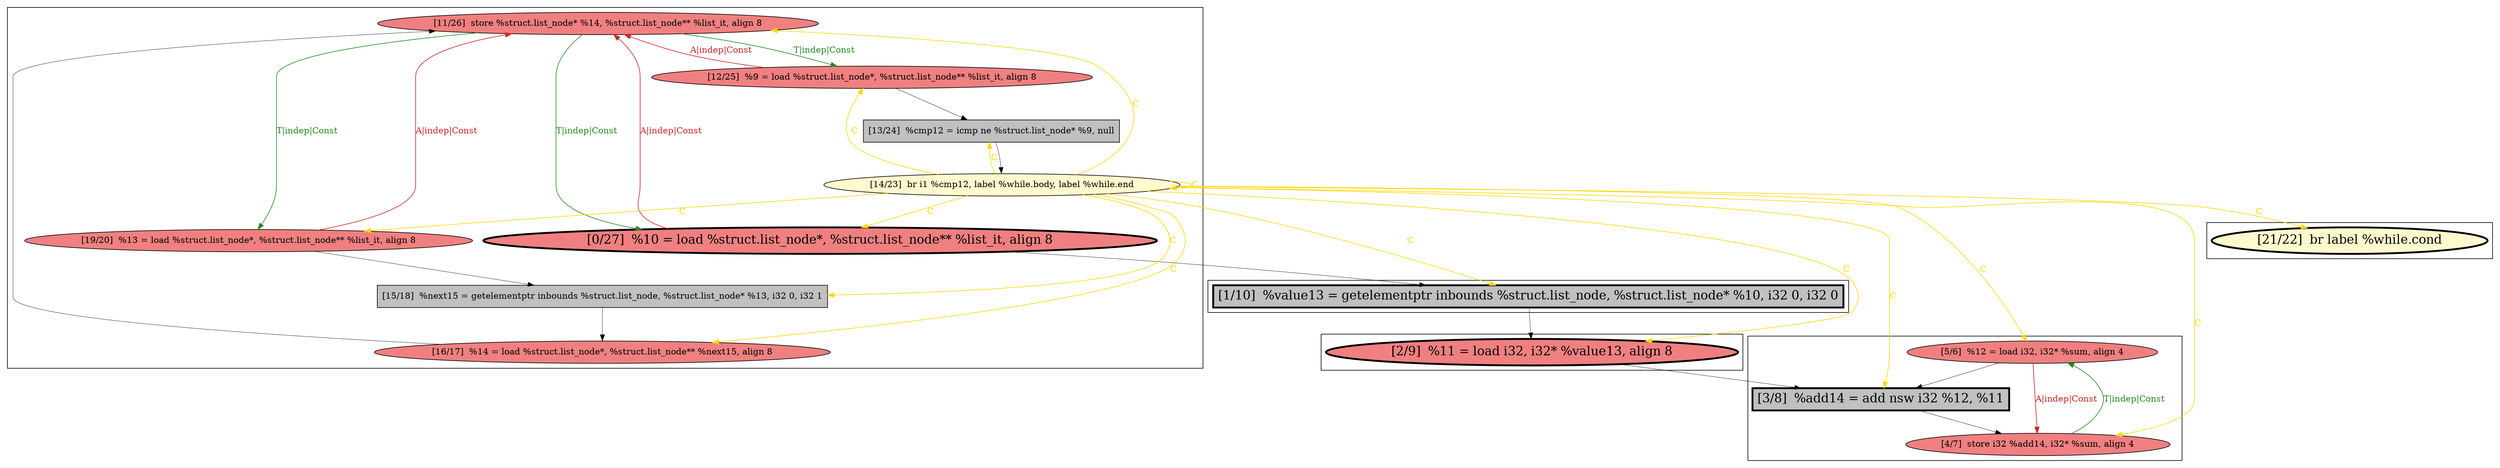 
digraph G {



node842->node837 [style=solid,color=forestgreen,label="T|indep|Const",penwidth=1.0,fontcolor=forestgreen ]
node839->node842 [style=solid,color=firebrick3,label="A|indep|Const",penwidth=1.0,fontcolor=firebrick3 ]
node844->node843 [style=solid,color=black,label="",penwidth=0.5,fontcolor=black ]
node841->node844 [style=solid,color=black,label="",penwidth=0.5,fontcolor=black ]
node840->node842 [style=solid,color=black,label="",penwidth=0.5,fontcolor=black ]
node843->node835 [style=solid,color=gold,label="C",penwidth=1.0,fontcolor=gold ]
node843->node844 [style=solid,color=gold,label="C",penwidth=1.0,fontcolor=gold ]
node836->node835 [style=solid,color=black,label="",penwidth=0.5,fontcolor=black ]
node843->node834 [style=solid,color=gold,label="C",penwidth=1.0,fontcolor=gold ]
node843->node833 [style=solid,color=gold,label="C",penwidth=1.0,fontcolor=gold ]
node842->node839 [style=solid,color=forestgreen,label="T|indep|Const",penwidth=1.0,fontcolor=forestgreen ]
node834->node833 [style=solid,color=black,label="",penwidth=0.5,fontcolor=black ]
node843->node841 [style=solid,color=gold,label="C",penwidth=1.0,fontcolor=gold ]
node838->node840 [style=solid,color=black,label="",penwidth=0.5,fontcolor=black ]
node843->node832 [style=solid,color=gold,label="C",penwidth=1.0,fontcolor=gold ]
node834->node832 [style=solid,color=firebrick3,label="A|indep|Const",penwidth=1.0,fontcolor=firebrick3 ]
node833->node832 [style=solid,color=black,label="",penwidth=0.5,fontcolor=black ]
node843->node837 [style=solid,color=gold,label="C",penwidth=1.0,fontcolor=gold ]
node843->node842 [style=solid,color=gold,label="C",penwidth=1.0,fontcolor=gold ]
node843->node839 [style=solid,color=gold,label="C",penwidth=1.0,fontcolor=gold ]
node843->node840 [style=solid,color=gold,label="C",penwidth=1.0,fontcolor=gold ]
node837->node842 [style=solid,color=firebrick3,label="A|indep|Const",penwidth=1.0,fontcolor=firebrick3 ]
node842->node841 [style=solid,color=forestgreen,label="T|indep|Const",penwidth=1.0,fontcolor=forestgreen ]
node843->node845 [style=solid,color=gold,label="C",penwidth=1.0,fontcolor=gold ]
node832->node834 [style=solid,color=forestgreen,label="T|indep|Const",penwidth=1.0,fontcolor=forestgreen ]
node843->node843 [style=solid,color=gold,label="C",penwidth=1.0,fontcolor=gold ]
node841->node842 [style=solid,color=firebrick3,label="A|indep|Const",penwidth=1.0,fontcolor=firebrick3 ]
node839->node836 [style=solid,color=black,label="",penwidth=0.5,fontcolor=black ]
node837->node838 [style=solid,color=black,label="",penwidth=0.5,fontcolor=black ]
node835->node833 [style=solid,color=black,label="",penwidth=0.5,fontcolor=black ]
node843->node836 [style=solid,color=gold,label="C",penwidth=1.0,fontcolor=gold ]
node843->node838 [style=solid,color=gold,label="C",penwidth=1.0,fontcolor=gold ]


subgraph cluster4 {


node845 [penwidth=3.0,fontsize=20,fillcolor=lemonchiffon,label="[21/22]  br label %while.cond",shape=ellipse,style=filled ]



}

subgraph cluster3 {


node843 [fillcolor=lemonchiffon,label="[14/23]  br i1 %cmp12, label %while.body, label %while.end",shape=ellipse,style=filled ]
node837 [fillcolor=lightcoral,label="[19/20]  %13 = load %struct.list_node*, %struct.list_node** %list_it, align 8",shape=ellipse,style=filled ]
node844 [fillcolor=grey,label="[13/24]  %cmp12 = icmp ne %struct.list_node* %9, null",shape=rectangle,style=filled ]
node841 [fillcolor=lightcoral,label="[12/25]  %9 = load %struct.list_node*, %struct.list_node** %list_it, align 8",shape=ellipse,style=filled ]
node839 [penwidth=3.0,fontsize=20,fillcolor=lightcoral,label="[0/27]  %10 = load %struct.list_node*, %struct.list_node** %list_it, align 8",shape=ellipse,style=filled ]
node840 [fillcolor=lightcoral,label="[16/17]  %14 = load %struct.list_node*, %struct.list_node** %next15, align 8",shape=ellipse,style=filled ]
node838 [fillcolor=grey,label="[15/18]  %next15 = getelementptr inbounds %struct.list_node, %struct.list_node* %13, i32 0, i32 1",shape=rectangle,style=filled ]
node842 [fillcolor=lightcoral,label="[11/26]  store %struct.list_node* %14, %struct.list_node** %list_it, align 8",shape=ellipse,style=filled ]



}

subgraph cluster2 {


node836 [penwidth=3.0,fontsize=20,fillcolor=grey,label="[1/10]  %value13 = getelementptr inbounds %struct.list_node, %struct.list_node* %10, i32 0, i32 0",shape=rectangle,style=filled ]



}

subgraph cluster0 {


node834 [fillcolor=lightcoral,label="[5/6]  %12 = load i32, i32* %sum, align 4",shape=ellipse,style=filled ]
node832 [fillcolor=lightcoral,label="[4/7]  store i32 %add14, i32* %sum, align 4",shape=ellipse,style=filled ]
node833 [penwidth=3.0,fontsize=20,fillcolor=grey,label="[3/8]  %add14 = add nsw i32 %12, %11",shape=rectangle,style=filled ]



}

subgraph cluster1 {


node835 [penwidth=3.0,fontsize=20,fillcolor=lightcoral,label="[2/9]  %11 = load i32, i32* %value13, align 8",shape=ellipse,style=filled ]



}

}
